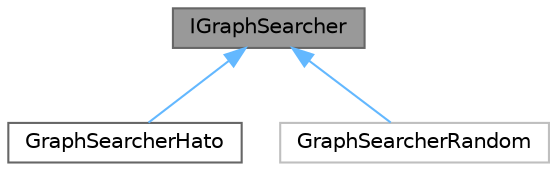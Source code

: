 digraph "IGraphSearcher"
{
 // LATEX_PDF_SIZE
  bgcolor="transparent";
  edge [fontname=Helvetica,fontsize=10,labelfontname=Helvetica,labelfontsize=10];
  node [fontname=Helvetica,fontsize=10,shape=box,height=0.2,width=0.4];
  Node1 [id="Node000001",label="IGraphSearcher",height=0.2,width=0.4,color="gray40", fillcolor="grey60", style="filled", fontcolor="black",tooltip="グラフ木を作成する抽象クラス．実体は作成できないのでこれを継承してたクラスを使ってください．   継承の仕方や使い方が分からない場合は，GraphSearcherSampleを見てみてください．"];
  Node1 -> Node2 [id="edge1_Node000001_Node000002",dir="back",color="steelblue1",style="solid",tooltip=" "];
  Node2 [id="Node000002",label="GraphSearcherHato",height=0.2,width=0.4,color="gray40", fillcolor="white", style="filled",URL="$class_graph_searcher_hato.html",tooltip="波東先輩の手法で，グラフ探索を行うクラス．"];
  Node1 -> Node3 [id="edge2_Node000001_Node000003",dir="back",color="steelblue1",style="solid",tooltip=" "];
  Node3 [id="Node000003",label="GraphSearcherRandom",height=0.2,width=0.4,color="grey75", fillcolor="white", style="filled",URL="$class_graph_searcher_random.html",tooltip=" "];
}
